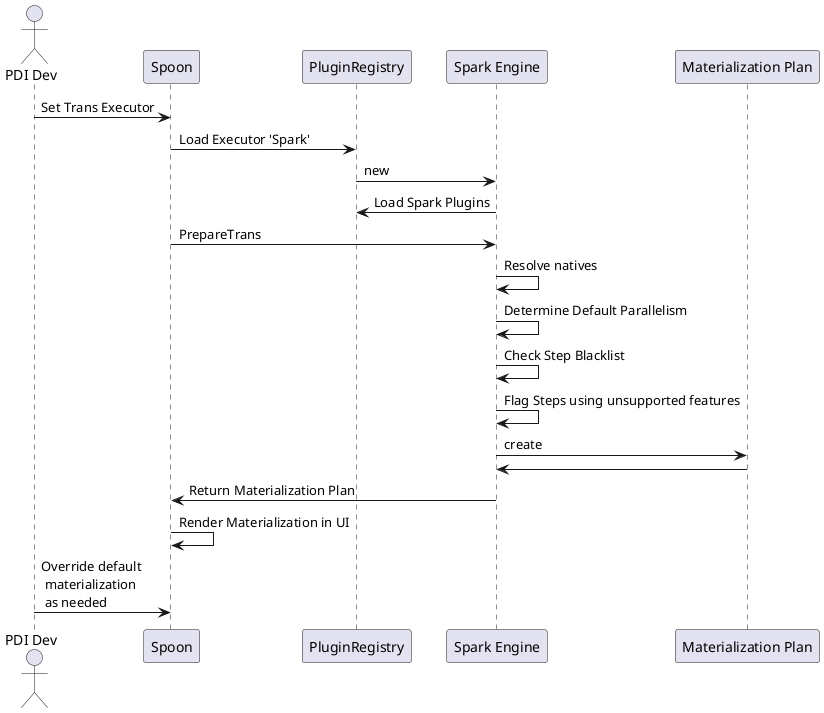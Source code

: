 @startuml

actor "PDI Dev"
"PDI Dev" -> Spoon: Set Trans Executor
Spoon -> PluginRegistry: Load Executor 'Spark'
PluginRegistry -> "Spark Engine":new
"Spark Engine" -> PluginRegistry: Load Spark Plugins
Spoon -> "Spark Engine": PrepareTrans
"Spark Engine" -> "Spark Engine": Resolve natives
"Spark Engine" -> "Spark Engine": Determine Default Parallelism
"Spark Engine" -> "Spark Engine": Check Step Blacklist
"Spark Engine" -> "Spark Engine": Flag Steps using unsupported features
"Spark Engine" -> "Materialization Plan": create
"Spark Engine" <- "Materialization Plan"
"Spark Engine" -> "Spoon": Return Materialization Plan
Spoon -> Spoon: Render Materialization in UI
"PDI Dev" -> Spoon: Override default\n materialization\n as needed

@enduml